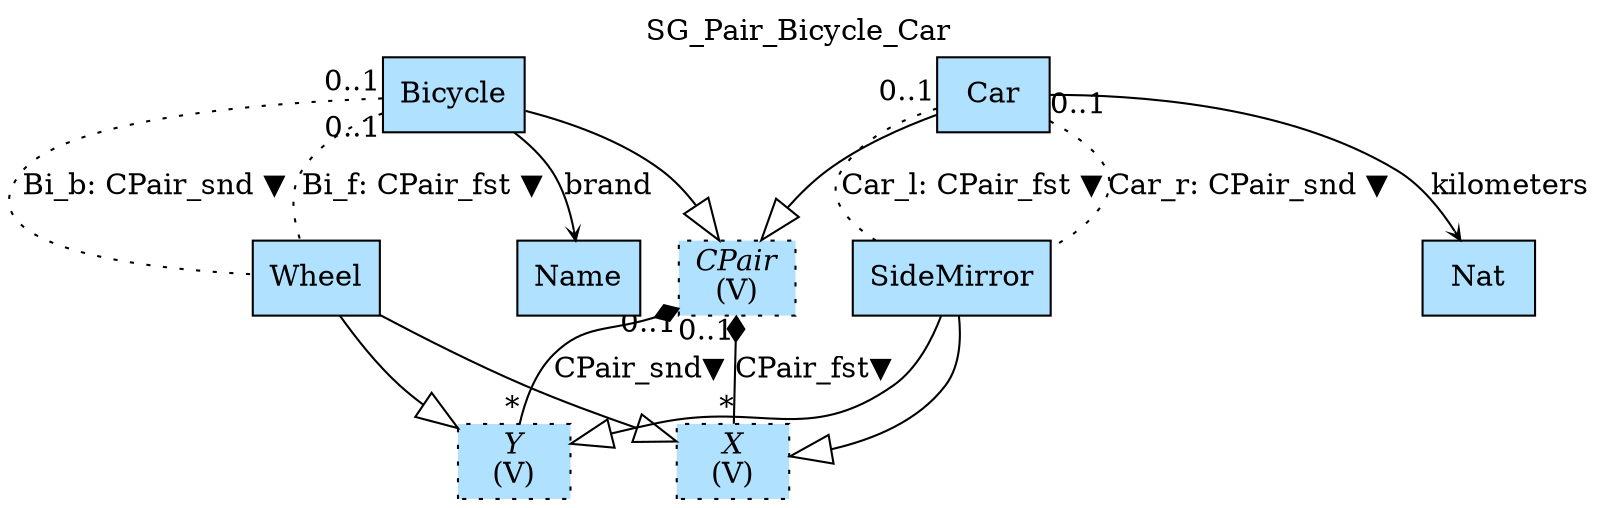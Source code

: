 digraph {graph[label=SG_Pair_Bicycle_Car,labelloc=tl,labelfontsize=12];
"CPair"[shape=record,fillcolor=lightskyblue1,style ="filled,dotted",label=<{<I>CPair</I><br/>(V)}>];
"X"[shape=record,fillcolor=lightskyblue1,style ="filled,dotted",label=<{<I>X</I><br/>(V)}>];
"Y"[shape=record,fillcolor=lightskyblue1,style ="filled,dotted",label=<{<I>Y</I><br/>(V)}>];
"Wheel"[shape=record,fillcolor=lightskyblue1,style = filled,label="Wheel"];
"SideMirror"[shape=record,fillcolor=lightskyblue1,style = filled,label="SideMirror"];
"Bicycle"[shape=record,fillcolor=lightskyblue1,style = filled,label="Bicycle"];
"Car"[shape=record,fillcolor=lightskyblue1,style = filled,label="Car"];
"Nat"[shape=record,fillcolor=lightskyblue1,style = filled,label="Nat"];
"Name"[shape=record,fillcolor=lightskyblue1,style = filled,label="Name"];

"CPair"->"X"[label="CPair_fst▼",arrowtail=diamond,arrowhead=none,dir=both,taillabel="0..1",headlabel="*"];
"CPair"->"Y"[label="CPair_snd▼",arrowtail=diamond,arrowhead=none,dir=both,taillabel="0..1",headlabel="*"];
"Bicycle"->"CPair"[arrowhead=onormal,arrowsize=2.0];
"Car"->"CPair"[arrowhead=onormal,arrowsize=2.0];
"Wheel"->"X"[arrowhead=onormal,arrowsize=2.0];
"Wheel"->"Y"[arrowhead=onormal,arrowsize=2.0];
"SideMirror"->"X"[arrowhead=onormal,arrowsize=2.0];
"SideMirror"->"Y"[arrowhead=onormal,arrowsize=2.0];
"Bicycle"->"Wheel"[label="Bi_f: CPair_fst ▼",dir=none,taillabel="0..1",headlabel="",style=dotted];
"Bicycle"->"Wheel"[label="Bi_b: CPair_snd ▼",dir=none,taillabel="0..1",headlabel="",style=dotted];
"Car"->"SideMirror"[label="Car_l: CPair_fst ▼",dir=none,taillabel="0..1",headlabel="",style=dotted];
"Car"->"SideMirror"[label="Car_r: CPair_snd ▼",dir=none,taillabel="0..1",headlabel="",style=dotted];
"Car"->"Nat"[label="kilometers",arrowhead=vee,headlabel="",arrowsize=.5];
"Bicycle"->"Name"[label="brand",arrowhead=vee,headlabel="",arrowsize=.5];
}